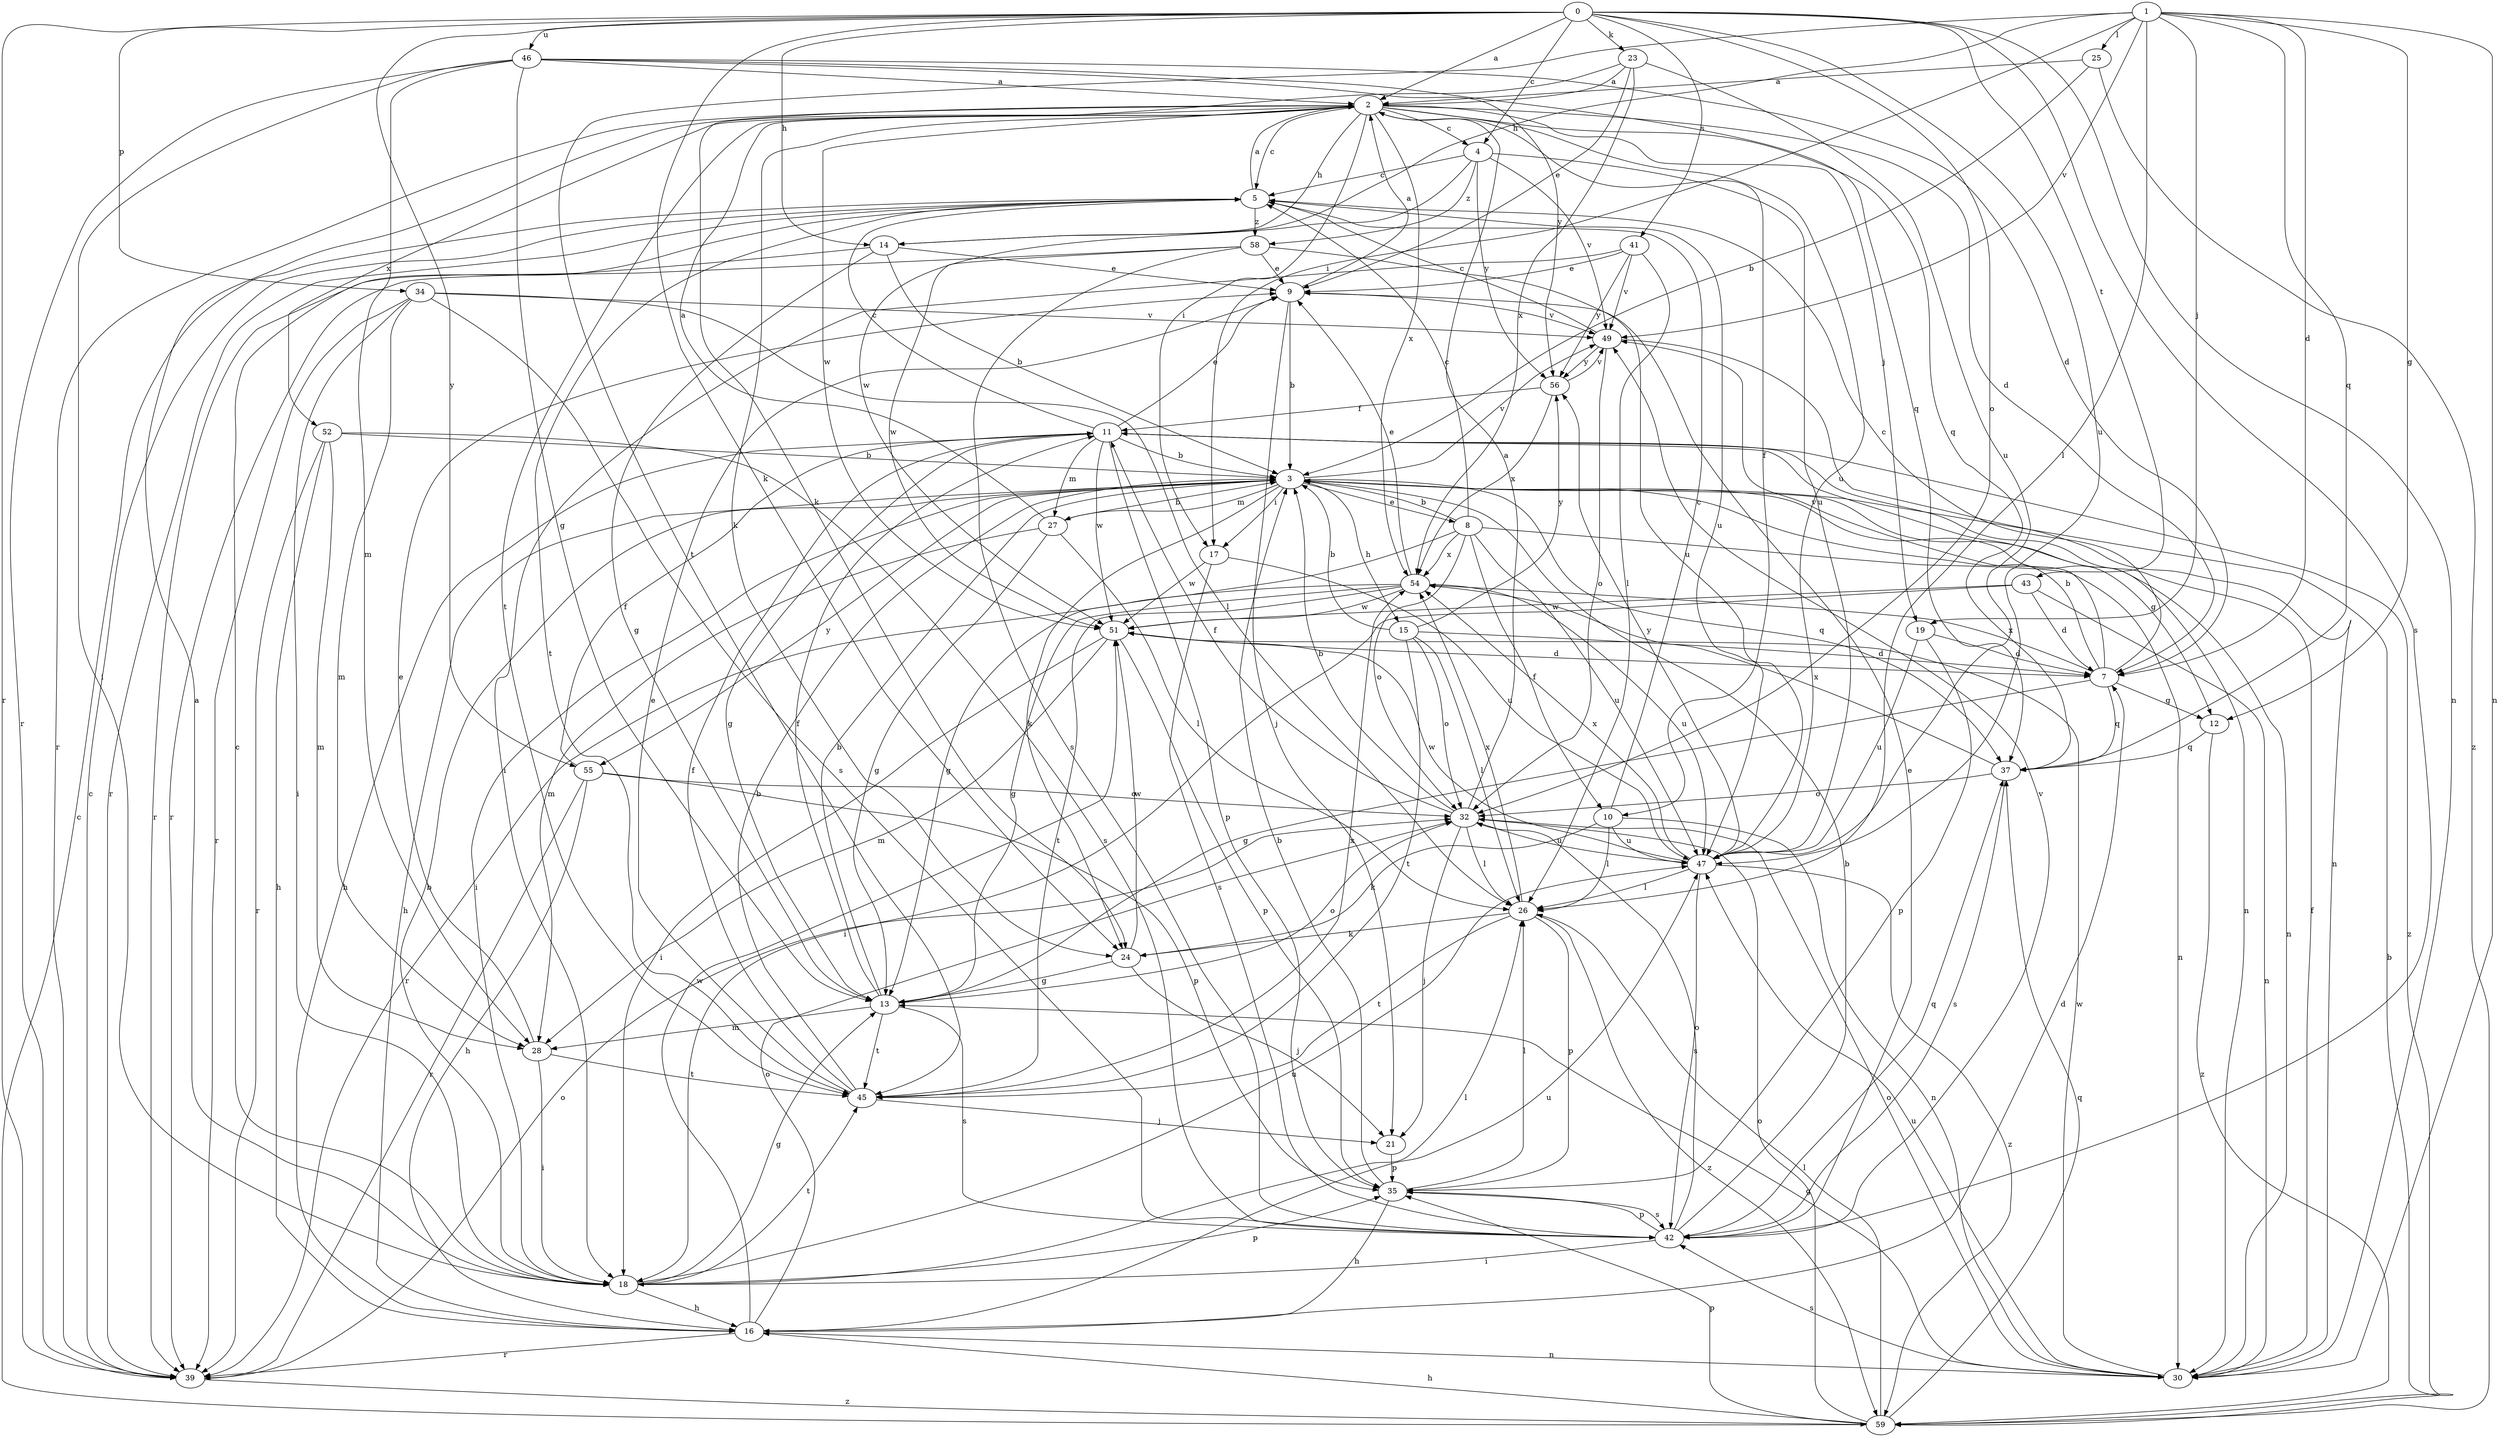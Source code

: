 strict digraph  {
0;
1;
2;
3;
4;
5;
7;
8;
9;
10;
11;
12;
13;
14;
15;
16;
17;
18;
19;
21;
23;
24;
25;
26;
27;
28;
30;
32;
34;
35;
37;
39;
41;
42;
43;
45;
46;
47;
49;
51;
52;
54;
55;
56;
58;
59;
0 -> 2  [label=a];
0 -> 4  [label=c];
0 -> 14  [label=h];
0 -> 23  [label=k];
0 -> 24  [label=k];
0 -> 30  [label=n];
0 -> 32  [label=o];
0 -> 34  [label=p];
0 -> 39  [label=r];
0 -> 41  [label=s];
0 -> 42  [label=s];
0 -> 43  [label=t];
0 -> 46  [label=u];
0 -> 47  [label=u];
0 -> 55  [label=y];
1 -> 7  [label=d];
1 -> 12  [label=g];
1 -> 14  [label=h];
1 -> 17  [label=i];
1 -> 19  [label=j];
1 -> 25  [label=l];
1 -> 26  [label=l];
1 -> 30  [label=n];
1 -> 37  [label=q];
1 -> 45  [label=t];
1 -> 49  [label=v];
2 -> 4  [label=c];
2 -> 5  [label=c];
2 -> 7  [label=d];
2 -> 10  [label=f];
2 -> 14  [label=h];
2 -> 17  [label=i];
2 -> 19  [label=j];
2 -> 24  [label=k];
2 -> 37  [label=q];
2 -> 39  [label=r];
2 -> 45  [label=t];
2 -> 47  [label=u];
2 -> 51  [label=w];
2 -> 52  [label=x];
2 -> 54  [label=x];
3 -> 8  [label=e];
3 -> 12  [label=g];
3 -> 15  [label=h];
3 -> 16  [label=h];
3 -> 17  [label=i];
3 -> 18  [label=i];
3 -> 24  [label=k];
3 -> 27  [label=m];
3 -> 30  [label=n];
3 -> 37  [label=q];
3 -> 49  [label=v];
3 -> 55  [label=y];
4 -> 5  [label=c];
4 -> 47  [label=u];
4 -> 49  [label=v];
4 -> 51  [label=w];
4 -> 56  [label=y];
4 -> 58  [label=z];
5 -> 2  [label=a];
5 -> 39  [label=r];
5 -> 45  [label=t];
5 -> 47  [label=u];
5 -> 58  [label=z];
7 -> 3  [label=b];
7 -> 5  [label=c];
7 -> 12  [label=g];
7 -> 13  [label=g];
7 -> 37  [label=q];
7 -> 49  [label=v];
7 -> 54  [label=x];
8 -> 3  [label=b];
8 -> 5  [label=c];
8 -> 10  [label=f];
8 -> 13  [label=g];
8 -> 30  [label=n];
8 -> 32  [label=o];
8 -> 47  [label=u];
8 -> 54  [label=x];
9 -> 2  [label=a];
9 -> 3  [label=b];
9 -> 21  [label=j];
9 -> 49  [label=v];
10 -> 5  [label=c];
10 -> 24  [label=k];
10 -> 26  [label=l];
10 -> 30  [label=n];
10 -> 47  [label=u];
11 -> 3  [label=b];
11 -> 5  [label=c];
11 -> 9  [label=e];
11 -> 13  [label=g];
11 -> 16  [label=h];
11 -> 27  [label=m];
11 -> 30  [label=n];
11 -> 35  [label=p];
11 -> 51  [label=w];
11 -> 59  [label=z];
12 -> 37  [label=q];
12 -> 59  [label=z];
13 -> 3  [label=b];
13 -> 11  [label=f];
13 -> 28  [label=m];
13 -> 32  [label=o];
13 -> 42  [label=s];
13 -> 45  [label=t];
14 -> 3  [label=b];
14 -> 9  [label=e];
14 -> 13  [label=g];
14 -> 39  [label=r];
15 -> 3  [label=b];
15 -> 7  [label=d];
15 -> 26  [label=l];
15 -> 32  [label=o];
15 -> 45  [label=t];
15 -> 56  [label=y];
16 -> 7  [label=d];
16 -> 30  [label=n];
16 -> 32  [label=o];
16 -> 39  [label=r];
16 -> 47  [label=u];
16 -> 51  [label=w];
17 -> 42  [label=s];
17 -> 47  [label=u];
17 -> 51  [label=w];
18 -> 2  [label=a];
18 -> 3  [label=b];
18 -> 5  [label=c];
18 -> 13  [label=g];
18 -> 16  [label=h];
18 -> 26  [label=l];
18 -> 35  [label=p];
18 -> 45  [label=t];
18 -> 47  [label=u];
19 -> 7  [label=d];
19 -> 35  [label=p];
19 -> 47  [label=u];
21 -> 35  [label=p];
23 -> 2  [label=a];
23 -> 9  [label=e];
23 -> 24  [label=k];
23 -> 47  [label=u];
23 -> 54  [label=x];
24 -> 13  [label=g];
24 -> 21  [label=j];
24 -> 51  [label=w];
25 -> 2  [label=a];
25 -> 3  [label=b];
25 -> 59  [label=z];
26 -> 24  [label=k];
26 -> 35  [label=p];
26 -> 45  [label=t];
26 -> 54  [label=x];
26 -> 59  [label=z];
27 -> 2  [label=a];
27 -> 3  [label=b];
27 -> 13  [label=g];
27 -> 26  [label=l];
27 -> 28  [label=m];
28 -> 9  [label=e];
28 -> 18  [label=i];
28 -> 45  [label=t];
30 -> 11  [label=f];
30 -> 13  [label=g];
30 -> 32  [label=o];
30 -> 42  [label=s];
30 -> 47  [label=u];
30 -> 51  [label=w];
32 -> 2  [label=a];
32 -> 3  [label=b];
32 -> 11  [label=f];
32 -> 21  [label=j];
32 -> 26  [label=l];
32 -> 47  [label=u];
34 -> 18  [label=i];
34 -> 26  [label=l];
34 -> 28  [label=m];
34 -> 39  [label=r];
34 -> 42  [label=s];
34 -> 49  [label=v];
35 -> 3  [label=b];
35 -> 16  [label=h];
35 -> 26  [label=l];
35 -> 42  [label=s];
37 -> 32  [label=o];
37 -> 42  [label=s];
37 -> 54  [label=x];
39 -> 5  [label=c];
39 -> 32  [label=o];
39 -> 59  [label=z];
41 -> 9  [label=e];
41 -> 18  [label=i];
41 -> 26  [label=l];
41 -> 49  [label=v];
41 -> 56  [label=y];
42 -> 3  [label=b];
42 -> 9  [label=e];
42 -> 18  [label=i];
42 -> 32  [label=o];
42 -> 35  [label=p];
42 -> 37  [label=q];
42 -> 49  [label=v];
43 -> 7  [label=d];
43 -> 18  [label=i];
43 -> 30  [label=n];
43 -> 51  [label=w];
45 -> 3  [label=b];
45 -> 9  [label=e];
45 -> 11  [label=f];
45 -> 21  [label=j];
45 -> 54  [label=x];
46 -> 2  [label=a];
46 -> 7  [label=d];
46 -> 13  [label=g];
46 -> 18  [label=i];
46 -> 28  [label=m];
46 -> 37  [label=q];
46 -> 39  [label=r];
46 -> 56  [label=y];
47 -> 26  [label=l];
47 -> 42  [label=s];
47 -> 51  [label=w];
47 -> 54  [label=x];
47 -> 56  [label=y];
47 -> 59  [label=z];
49 -> 5  [label=c];
49 -> 30  [label=n];
49 -> 32  [label=o];
49 -> 56  [label=y];
51 -> 7  [label=d];
51 -> 18  [label=i];
51 -> 28  [label=m];
51 -> 35  [label=p];
52 -> 3  [label=b];
52 -> 16  [label=h];
52 -> 28  [label=m];
52 -> 39  [label=r];
52 -> 42  [label=s];
54 -> 9  [label=e];
54 -> 13  [label=g];
54 -> 39  [label=r];
54 -> 45  [label=t];
54 -> 47  [label=u];
54 -> 51  [label=w];
55 -> 11  [label=f];
55 -> 16  [label=h];
55 -> 32  [label=o];
55 -> 35  [label=p];
55 -> 39  [label=r];
56 -> 11  [label=f];
56 -> 49  [label=v];
56 -> 54  [label=x];
58 -> 9  [label=e];
58 -> 39  [label=r];
58 -> 42  [label=s];
58 -> 47  [label=u];
58 -> 51  [label=w];
59 -> 3  [label=b];
59 -> 5  [label=c];
59 -> 16  [label=h];
59 -> 26  [label=l];
59 -> 32  [label=o];
59 -> 35  [label=p];
59 -> 37  [label=q];
}
